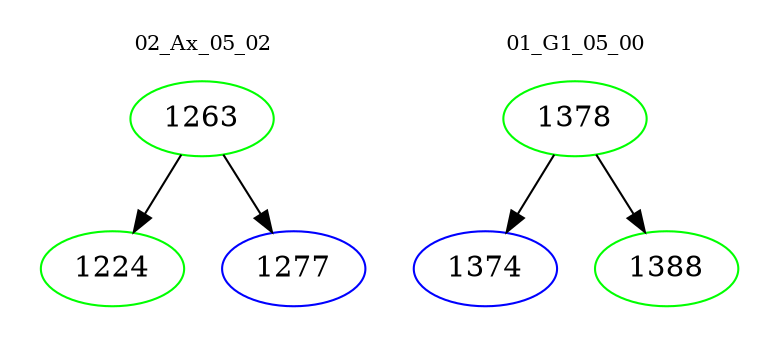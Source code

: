 digraph{
subgraph cluster_0 {
color = white
label = "02_Ax_05_02";
fontsize=10;
T0_1263 [label="1263", color="green"]
T0_1263 -> T0_1224 [color="black"]
T0_1224 [label="1224", color="green"]
T0_1263 -> T0_1277 [color="black"]
T0_1277 [label="1277", color="blue"]
}
subgraph cluster_1 {
color = white
label = "01_G1_05_00";
fontsize=10;
T1_1378 [label="1378", color="green"]
T1_1378 -> T1_1374 [color="black"]
T1_1374 [label="1374", color="blue"]
T1_1378 -> T1_1388 [color="black"]
T1_1388 [label="1388", color="green"]
}
}
